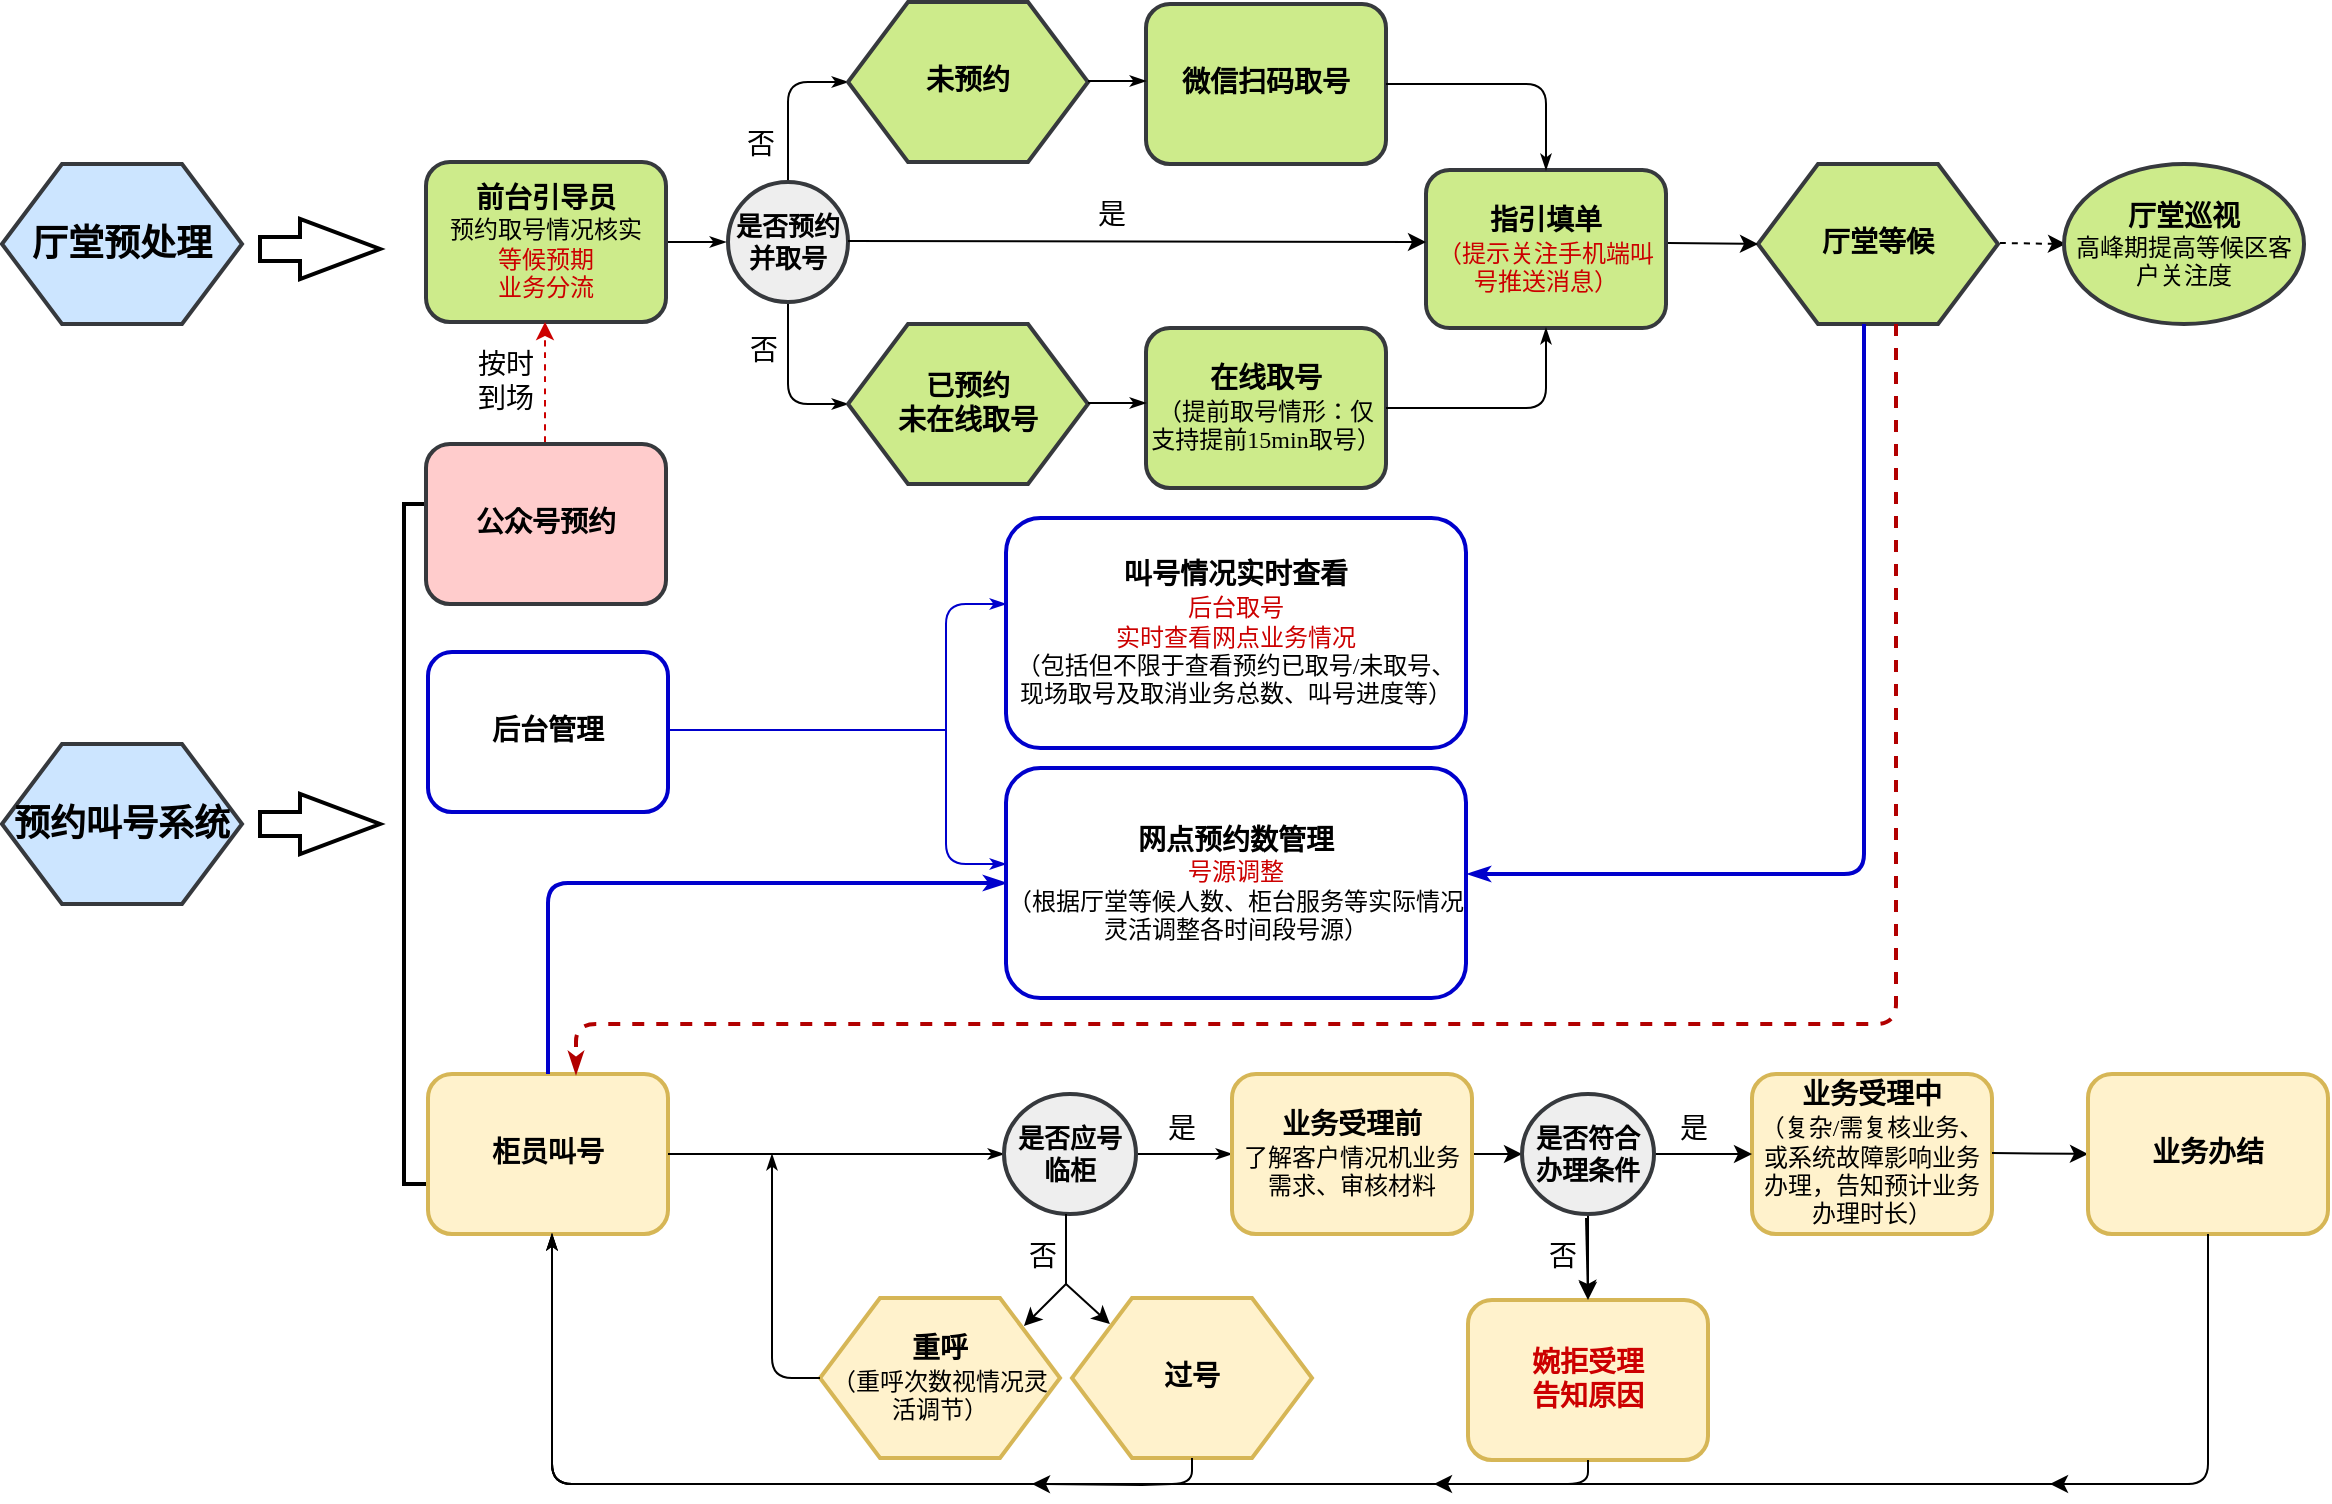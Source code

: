 <mxfile version="20.2.5" type="github">
  <diagram name="Page-1" id="8ce9d11a-91a2-4d17-14d8-a56ed91bf033">
    <mxGraphModel dx="2526" dy="1764" grid="1" gridSize="10" guides="1" tooltips="1" connect="1" arrows="1" fold="1" page="1" pageScale="1" pageWidth="1100" pageHeight="850" background="none" math="0" shadow="0">
      <root>
        <mxCell id="0" />
        <mxCell id="1" parent="0" />
        <mxCell id="17ea667e15c223fc-1" value="&lt;font style=&quot;font-size: 18px;&quot;&gt;&lt;b&gt;厅堂预处理&lt;/b&gt;&lt;/font&gt;" style="shape=hexagon;perimeter=hexagonPerimeter;whiteSpace=wrap;html=1;rounded=0;shadow=0;labelBackgroundColor=none;strokeWidth=2;fontFamily=Verdana;fontSize=12;align=center;fillColor=#cce5ff;strokeColor=#36393d;" parent="1" vertex="1">
          <mxGeometry x="-12" y="-140" width="120" height="80" as="geometry" />
        </mxCell>
        <mxCell id="17ea667e15c223fc-29" style="edgeStyle=orthogonalEdgeStyle;rounded=1;html=1;labelBackgroundColor=none;startArrow=none;startFill=0;startSize=5;endArrow=classicThin;endFill=1;endSize=5;jettySize=auto;orthogonalLoop=1;strokeWidth=1;fontFamily=Verdana;fontSize=8;exitX=1;exitY=0.5;exitDx=0;exitDy=0;" parent="1" source="17ea667e15c223fc-2" edge="1">
          <mxGeometry relative="1" as="geometry">
            <mxPoint x="324" y="-101.5" as="sourcePoint" />
            <mxPoint x="350" y="-101" as="targetPoint" />
            <Array as="points" />
          </mxGeometry>
        </mxCell>
        <mxCell id="17ea667e15c223fc-2" value="&lt;font style=&quot;font-size: 14px;&quot;&gt;&lt;b&gt;前台引导员&lt;/b&gt;&lt;/font&gt;&lt;br&gt;预约取号情况核实&lt;br&gt;&lt;font color=&quot;#cc0000&quot;&gt;等候预期&lt;br&gt;业务分流&lt;/font&gt;" style="rounded=1;whiteSpace=wrap;html=1;shadow=0;labelBackgroundColor=none;strokeWidth=2;fontFamily=Verdana;fontSize=12;align=center;fillColor=#cdeb8b;strokeColor=#36393d;" parent="1" vertex="1">
          <mxGeometry x="200" y="-141" width="120" height="80" as="geometry" />
        </mxCell>
        <mxCell id="17ea667e15c223fc-30" style="edgeStyle=orthogonalEdgeStyle;rounded=1;html=1;labelBackgroundColor=none;startArrow=none;startFill=0;startSize=5;endArrow=classicThin;endFill=1;endSize=5;jettySize=auto;orthogonalLoop=1;strokeWidth=1;fontFamily=Verdana;fontSize=8" parent="1" source="17ea667e15c223fc-3" target="17ea667e15c223fc-5" edge="1">
          <mxGeometry relative="1" as="geometry">
            <Array as="points">
              <mxPoint x="381" y="-181" />
            </Array>
          </mxGeometry>
        </mxCell>
        <mxCell id="17ea667e15c223fc-31" style="edgeStyle=orthogonalEdgeStyle;rounded=1;html=1;labelBackgroundColor=none;startArrow=none;startFill=0;startSize=5;endArrow=classicThin;endFill=1;endSize=5;jettySize=auto;orthogonalLoop=1;strokeWidth=1;fontFamily=Verdana;fontSize=8;entryX=0;entryY=0.5;entryDx=0;entryDy=0;exitX=0.5;exitY=1;exitDx=0;exitDy=0;" parent="1" source="17ea667e15c223fc-3" target="17ea667e15c223fc-4" edge="1">
          <mxGeometry relative="1" as="geometry">
            <mxPoint x="321" y="-31" as="sourcePoint" />
            <mxPoint x="381" y="4" as="targetPoint" />
            <Array as="points">
              <mxPoint x="381" y="-20" />
            </Array>
          </mxGeometry>
        </mxCell>
        <mxCell id="17ea667e15c223fc-3" value="&lt;font style=&quot;font-size: 13px;&quot;&gt;&lt;b style=&quot;&quot;&gt;是否预约并取号&lt;/b&gt;&lt;/font&gt;" style="ellipse;whiteSpace=wrap;html=1;rounded=1;shadow=0;labelBackgroundColor=none;strokeWidth=2;fontFamily=Verdana;fontSize=12;align=center;fillColor=#eeeeee;strokeColor=#36393d;" parent="1" vertex="1">
          <mxGeometry x="351" y="-131" width="60" height="60" as="geometry" />
        </mxCell>
        <mxCell id="17ea667e15c223fc-4" value="&lt;b&gt;&lt;font style=&quot;font-size: 14px;&quot;&gt;已预约&lt;br&gt;未在线取号&lt;/font&gt;&lt;/b&gt;" style="shape=hexagon;perimeter=hexagonPerimeter;whiteSpace=wrap;html=1;rounded=0;shadow=0;labelBackgroundColor=none;strokeWidth=2;fontFamily=Verdana;fontSize=12;align=center;fillColor=#cdeb8b;strokeColor=#36393d;" parent="1" vertex="1">
          <mxGeometry x="411" y="-60" width="120" height="80" as="geometry" />
        </mxCell>
        <mxCell id="17ea667e15c223fc-5" value="&lt;font style=&quot;font-size: 14px;&quot;&gt;&lt;b&gt;未预约&lt;/b&gt;&lt;/font&gt;" style="shape=hexagon;perimeter=hexagonPerimeter;whiteSpace=wrap;html=1;rounded=0;shadow=0;labelBackgroundColor=none;strokeWidth=2;fontFamily=Verdana;fontSize=12;align=center;fillColor=#cdeb8b;strokeColor=#36393d;" parent="1" vertex="1">
          <mxGeometry x="411" y="-221" width="120" height="80" as="geometry" />
        </mxCell>
        <mxCell id="17ea667e15c223fc-7" value="&lt;b&gt;&lt;font style=&quot;font-size: 14px;&quot;&gt;在线取号&lt;/font&gt;&lt;/b&gt;&lt;br&gt;（提前取号情形：仅支持提前15min取号）" style="rounded=1;whiteSpace=wrap;html=1;shadow=0;labelBackgroundColor=none;strokeWidth=2;fontFamily=Verdana;fontSize=12;align=center;fillColor=#cdeb8b;strokeColor=#36393d;" parent="1" vertex="1">
          <mxGeometry x="560" y="-58" width="120" height="80" as="geometry" />
        </mxCell>
        <mxCell id="17ea667e15c223fc-8" value="&lt;font style=&quot;font-size: 14px;&quot;&gt;&lt;b&gt;微信扫码取号&lt;/b&gt;&lt;/font&gt;" style="rounded=1;whiteSpace=wrap;html=1;shadow=0;labelBackgroundColor=none;strokeWidth=2;fontFamily=Verdana;fontSize=12;align=center;fillColor=#cdeb8b;strokeColor=#36393d;" parent="1" vertex="1">
          <mxGeometry x="560" y="-220" width="120" height="80" as="geometry" />
        </mxCell>
        <mxCell id="17ea667e15c223fc-11" value="&lt;b&gt;&lt;font style=&quot;font-size: 14px;&quot;&gt;厅堂等候&lt;/font&gt;&lt;/b&gt;" style="shape=hexagon;perimeter=hexagonPerimeter;whiteSpace=wrap;html=1;rounded=0;shadow=0;labelBackgroundColor=none;strokeWidth=2;fontFamily=Verdana;fontSize=12;align=center;fillColor=#cdeb8b;strokeColor=#36393d;" parent="1" vertex="1">
          <mxGeometry x="866" y="-140" width="120" height="80" as="geometry" />
        </mxCell>
        <mxCell id="17ea667e15c223fc-12" value="&lt;font style=&quot;font-size: 14px;&quot;&gt;&lt;b&gt;柜员叫号&lt;/b&gt;&lt;/font&gt;" style="rounded=1;whiteSpace=wrap;html=1;shadow=0;labelBackgroundColor=none;strokeWidth=2;fontFamily=Verdana;fontSize=12;align=center;strokeColor=#d6b656;fillColor=#fff2cc;" parent="1" vertex="1">
          <mxGeometry x="201" y="315" width="120" height="80" as="geometry" />
        </mxCell>
        <mxCell id="17ea667e15c223fc-43" style="edgeStyle=orthogonalEdgeStyle;rounded=1;html=1;labelBackgroundColor=none;startArrow=none;startFill=0;startSize=5;endArrow=classicThin;endFill=1;endSize=5;jettySize=auto;orthogonalLoop=1;strokeWidth=1;fontFamily=Verdana;fontSize=8;exitX=1;exitY=0.5;exitDx=0;exitDy=0;entryX=0;entryY=0.5;entryDx=0;entryDy=0;strokeColor=#000000;" parent="1" source="17ea667e15c223fc-12" target="3DCjnCyaDHLxvpHJIkyQ-18" edge="1">
          <mxGeometry relative="1" as="geometry">
            <mxPoint x="423" y="355" as="sourcePoint" />
            <mxPoint x="523" y="355" as="targetPoint" />
            <Array as="points">
              <mxPoint x="383" y="355" />
              <mxPoint x="383" y="355" />
            </Array>
          </mxGeometry>
        </mxCell>
        <mxCell id="3DCjnCyaDHLxvpHJIkyQ-2" value="&lt;font style=&quot;font-size: 14px;&quot;&gt;&lt;b&gt;指引填单&lt;/b&gt;&lt;/font&gt;&lt;br&gt;&lt;font color=&quot;#cc0000&quot;&gt;（提示关注手机端叫号推送消息）&lt;/font&gt;" style="rounded=1;whiteSpace=wrap;html=1;shadow=0;labelBackgroundColor=none;strokeWidth=2;fontFamily=Verdana;fontSize=12;align=center;fillColor=#cdeb8b;strokeColor=#36393d;" vertex="1" parent="1">
          <mxGeometry x="700" y="-137" width="120" height="79" as="geometry" />
        </mxCell>
        <mxCell id="3DCjnCyaDHLxvpHJIkyQ-5" value="是" style="rounded=0;whiteSpace=wrap;html=1;fontSize=14;strokeColor=none;fillColor=none;" vertex="1" parent="1">
          <mxGeometry x="533" y="-130" width="20" height="30" as="geometry" />
        </mxCell>
        <mxCell id="3DCjnCyaDHLxvpHJIkyQ-7" value="否" style="rounded=0;whiteSpace=wrap;html=1;fontSize=14;strokeColor=none;fillColor=none;" vertex="1" parent="1">
          <mxGeometry x="359" y="-62" width="20" height="30" as="geometry" />
        </mxCell>
        <mxCell id="3DCjnCyaDHLxvpHJIkyQ-8" value="否" style="rounded=0;whiteSpace=wrap;html=1;fontSize=14;strokeColor=none;fillColor=none;" vertex="1" parent="1">
          <mxGeometry x="359" y="-164" width="17" height="28" as="geometry" />
        </mxCell>
        <mxCell id="3DCjnCyaDHLxvpHJIkyQ-18" value="&lt;font style=&quot;font-size: 13px;&quot;&gt;&lt;b style=&quot;&quot;&gt;是否应号临柜&lt;/b&gt;&lt;/font&gt;" style="ellipse;whiteSpace=wrap;html=1;rounded=1;shadow=0;labelBackgroundColor=none;strokeWidth=2;fontFamily=Verdana;fontSize=12;align=center;strokeColor=#36393d;fillColor=#eeeeee;" vertex="1" parent="1">
          <mxGeometry x="489" y="325" width="66" height="60" as="geometry" />
        </mxCell>
        <mxCell id="3DCjnCyaDHLxvpHJIkyQ-19" style="edgeStyle=orthogonalEdgeStyle;rounded=1;html=1;labelBackgroundColor=none;startArrow=none;startFill=0;startSize=5;endArrow=classicThin;endFill=1;endSize=5;jettySize=auto;orthogonalLoop=1;strokeWidth=1;fontFamily=Verdana;fontSize=8;strokeColor=#000000;" edge="1" parent="1">
          <mxGeometry relative="1" as="geometry">
            <mxPoint x="556" y="355" as="sourcePoint" />
            <mxPoint x="603" y="355" as="targetPoint" />
            <Array as="points" />
          </mxGeometry>
        </mxCell>
        <mxCell id="3DCjnCyaDHLxvpHJIkyQ-20" value="是" style="rounded=0;whiteSpace=wrap;html=1;fontSize=14;strokeColor=none;fillColor=none;" vertex="1" parent="1">
          <mxGeometry x="563" y="332" width="30" height="20" as="geometry" />
        </mxCell>
        <mxCell id="3DCjnCyaDHLxvpHJIkyQ-23" value="&lt;font style=&quot;font-size: 14px;&quot;&gt;&lt;b&gt;重呼&lt;br&gt;&lt;/b&gt;&lt;/font&gt;（重呼次数视情况灵活调节）" style="shape=hexagon;perimeter=hexagonPerimeter;whiteSpace=wrap;html=1;rounded=0;shadow=0;labelBackgroundColor=none;strokeWidth=2;fontFamily=Verdana;fontSize=12;align=center;strokeColor=#d6b656;fillColor=#fff2cc;" vertex="1" parent="1">
          <mxGeometry x="397" y="427" width="120" height="80" as="geometry" />
        </mxCell>
        <mxCell id="3DCjnCyaDHLxvpHJIkyQ-25" value="否" style="rounded=0;whiteSpace=wrap;html=1;fontSize=14;strokeColor=none;fillColor=none;" vertex="1" parent="1">
          <mxGeometry x="500" y="392" width="17" height="28" as="geometry" />
        </mxCell>
        <mxCell id="3DCjnCyaDHLxvpHJIkyQ-28" value="" style="endArrow=none;html=1;rounded=0;fontSize=14;strokeColor=#000000;" edge="1" parent="1">
          <mxGeometry width="50" height="50" relative="1" as="geometry">
            <mxPoint x="520" y="420" as="sourcePoint" />
            <mxPoint x="520" y="385" as="targetPoint" />
            <Array as="points">
              <mxPoint x="520" y="385" />
            </Array>
          </mxGeometry>
        </mxCell>
        <mxCell id="3DCjnCyaDHLxvpHJIkyQ-29" value="" style="endArrow=classic;html=1;rounded=0;fontSize=14;entryX=0.758;entryY=0.013;entryDx=0;entryDy=0;entryPerimeter=0;strokeColor=#000000;" edge="1" parent="1">
          <mxGeometry width="50" height="50" relative="1" as="geometry">
            <mxPoint x="520" y="420" as="sourcePoint" />
            <mxPoint x="498.96" y="441.04" as="targetPoint" />
          </mxGeometry>
        </mxCell>
        <mxCell id="3DCjnCyaDHLxvpHJIkyQ-31" value="&lt;font style=&quot;font-size: 14px;&quot;&gt;&lt;b&gt;过号&lt;br&gt;&lt;/b&gt;&lt;/font&gt;" style="shape=hexagon;perimeter=hexagonPerimeter;whiteSpace=wrap;html=1;rounded=0;shadow=0;labelBackgroundColor=none;strokeWidth=2;fontFamily=Verdana;fontSize=12;align=center;strokeColor=#d6b656;fillColor=#fff2cc;" vertex="1" parent="1">
          <mxGeometry x="523" y="427" width="120" height="80" as="geometry" />
        </mxCell>
        <mxCell id="3DCjnCyaDHLxvpHJIkyQ-32" value="" style="endArrow=classic;html=1;rounded=0;fontSize=14;entryX=0.158;entryY=0.163;entryDx=0;entryDy=0;entryPerimeter=0;strokeColor=#000000;" edge="1" parent="1" target="3DCjnCyaDHLxvpHJIkyQ-31">
          <mxGeometry width="50" height="50" relative="1" as="geometry">
            <mxPoint x="520" y="420" as="sourcePoint" />
            <mxPoint x="550" y="441" as="targetPoint" />
          </mxGeometry>
        </mxCell>
        <mxCell id="3DCjnCyaDHLxvpHJIkyQ-35" style="edgeStyle=orthogonalEdgeStyle;rounded=0;orthogonalLoop=1;jettySize=auto;html=1;exitX=1;exitY=0.5;exitDx=0;exitDy=0;fontSize=14;startArrow=none;startFill=0;strokeColor=#000000;" edge="1" parent="1" source="3DCjnCyaDHLxvpHJIkyQ-34">
          <mxGeometry relative="1" as="geometry">
            <mxPoint x="748" y="355" as="targetPoint" />
          </mxGeometry>
        </mxCell>
        <mxCell id="3DCjnCyaDHLxvpHJIkyQ-34" value="&lt;font style=&quot;font-size: 14px;&quot;&gt;&lt;b&gt;业务受理前&lt;/b&gt;&lt;/font&gt;&lt;br&gt;了解客户情况机业务需求、审核材料" style="rounded=1;whiteSpace=wrap;html=1;shadow=0;labelBackgroundColor=none;strokeWidth=2;fontFamily=Verdana;fontSize=12;align=center;strokeColor=#d6b656;fillColor=#fff2cc;" vertex="1" parent="1">
          <mxGeometry x="603" y="315" width="120" height="80" as="geometry" />
        </mxCell>
        <mxCell id="3DCjnCyaDHLxvpHJIkyQ-37" value="&lt;b&gt;&lt;font style=&quot;font-size: 14px;&quot; color=&quot;#cc0000&quot;&gt;婉拒受理&lt;br&gt;告知原因&lt;/font&gt;&lt;/b&gt;" style="rounded=1;whiteSpace=wrap;html=1;shadow=0;labelBackgroundColor=none;strokeWidth=2;fontFamily=Verdana;fontSize=12;align=center;strokeColor=#d6b656;fillColor=#fff2cc;" vertex="1" parent="1">
          <mxGeometry x="721" y="428" width="120" height="80" as="geometry" />
        </mxCell>
        <mxCell id="3DCjnCyaDHLxvpHJIkyQ-38" value="&lt;font style=&quot;font-size: 14px;&quot;&gt;&lt;b&gt;业务受理中&lt;/b&gt;&lt;/font&gt;&lt;br&gt;（复杂/需复核业务、或系统故障影响业务办理，告知预计业务办理时长）" style="rounded=1;whiteSpace=wrap;html=1;shadow=0;labelBackgroundColor=none;strokeWidth=2;fontFamily=Verdana;fontSize=12;align=center;strokeColor=#d6b656;fillColor=#fff2cc;" vertex="1" parent="1">
          <mxGeometry x="863" y="315" width="120" height="80" as="geometry" />
        </mxCell>
        <mxCell id="3DCjnCyaDHLxvpHJIkyQ-39" style="edgeStyle=orthogonalEdgeStyle;rounded=0;orthogonalLoop=1;jettySize=auto;html=1;exitX=1;exitY=0.5;exitDx=0;exitDy=0;fontSize=14;startArrow=none;startFill=0;entryX=0;entryY=0.5;entryDx=0;entryDy=0;strokeColor=#000000;" edge="1" parent="1" target="3DCjnCyaDHLxvpHJIkyQ-40">
          <mxGeometry relative="1" as="geometry">
            <mxPoint x="1023" y="355" as="targetPoint" />
            <mxPoint x="983" y="354.5" as="sourcePoint" />
            <Array as="points" />
          </mxGeometry>
        </mxCell>
        <mxCell id="3DCjnCyaDHLxvpHJIkyQ-40" value="&lt;font style=&quot;font-size: 14px;&quot;&gt;&lt;b&gt;业务办结&lt;/b&gt;&lt;/font&gt;" style="rounded=1;whiteSpace=wrap;html=1;shadow=0;labelBackgroundColor=none;strokeWidth=2;fontFamily=Verdana;fontSize=12;align=center;fillColor=#fff2cc;strokeColor=#d6b656;" vertex="1" parent="1">
          <mxGeometry x="1031" y="315" width="120" height="80" as="geometry" />
        </mxCell>
        <mxCell id="3DCjnCyaDHLxvpHJIkyQ-45" value="是" style="rounded=0;whiteSpace=wrap;html=1;fontSize=14;strokeColor=none;fillColor=none;" vertex="1" parent="1">
          <mxGeometry x="819" y="332" width="30" height="20" as="geometry" />
        </mxCell>
        <mxCell id="3DCjnCyaDHLxvpHJIkyQ-47" value="" style="edgeStyle=orthogonalEdgeStyle;rounded=0;orthogonalLoop=1;jettySize=auto;html=1;fontSize=12;startArrow=none;startFill=0;strokeColor=#000000;" edge="1" parent="1" source="3DCjnCyaDHLxvpHJIkyQ-46">
          <mxGeometry relative="1" as="geometry">
            <mxPoint x="863" y="355" as="targetPoint" />
          </mxGeometry>
        </mxCell>
        <mxCell id="3DCjnCyaDHLxvpHJIkyQ-103" value="" style="edgeStyle=orthogonalEdgeStyle;curved=1;rounded=0;orthogonalLoop=1;jettySize=auto;html=1;fontSize=14;fontColor=#CC0000;startArrow=none;startFill=0;strokeColor=#000000;strokeWidth=1;" edge="1" parent="1" source="3DCjnCyaDHLxvpHJIkyQ-46" target="3DCjnCyaDHLxvpHJIkyQ-37">
          <mxGeometry relative="1" as="geometry" />
        </mxCell>
        <mxCell id="3DCjnCyaDHLxvpHJIkyQ-46" value="&lt;font style=&quot;font-size: 13px;&quot;&gt;&lt;b style=&quot;&quot;&gt;是否符合办理条件&lt;/b&gt;&lt;/font&gt;" style="ellipse;whiteSpace=wrap;html=1;rounded=1;shadow=0;labelBackgroundColor=none;strokeWidth=2;fontFamily=Verdana;fontSize=12;align=center;strokeColor=#36393d;fillColor=#eeeeee;" vertex="1" parent="1">
          <mxGeometry x="748" y="325" width="66" height="60" as="geometry" />
        </mxCell>
        <mxCell id="3DCjnCyaDHLxvpHJIkyQ-53" value="" style="endArrow=classic;html=1;rounded=0;fontSize=12;" edge="1" parent="1">
          <mxGeometry width="50" height="50" relative="1" as="geometry">
            <mxPoint x="573" y="520" as="sourcePoint" />
            <mxPoint x="503" y="520" as="targetPoint" />
            <Array as="points">
              <mxPoint x="558" y="520.5" />
            </Array>
          </mxGeometry>
        </mxCell>
        <mxCell id="3DCjnCyaDHLxvpHJIkyQ-55" value="" style="endArrow=classic;html=1;rounded=0;fontSize=12;" edge="1" parent="1">
          <mxGeometry width="50" height="50" relative="1" as="geometry">
            <mxPoint x="774" y="520" as="sourcePoint" />
            <mxPoint x="704" y="520" as="targetPoint" />
            <Array as="points">
              <mxPoint x="719" y="520" />
            </Array>
          </mxGeometry>
        </mxCell>
        <mxCell id="3DCjnCyaDHLxvpHJIkyQ-57" value="" style="endArrow=classic;html=1;rounded=0;fontSize=12;" edge="1" parent="1">
          <mxGeometry width="50" height="50" relative="1" as="geometry">
            <mxPoint x="1082" y="520" as="sourcePoint" />
            <mxPoint x="1012" y="520" as="targetPoint" />
          </mxGeometry>
        </mxCell>
        <mxCell id="3DCjnCyaDHLxvpHJIkyQ-59" style="edgeStyle=orthogonalEdgeStyle;rounded=1;html=1;labelBackgroundColor=none;startArrow=none;startFill=0;startSize=5;endArrow=classicThin;endFill=1;endSize=5;jettySize=auto;orthogonalLoop=1;strokeWidth=1;fontFamily=Verdana;fontSize=8;exitX=0.5;exitY=1;exitDx=0;exitDy=0;strokeColor=#000000;" edge="1" parent="1" source="3DCjnCyaDHLxvpHJIkyQ-40">
          <mxGeometry relative="1" as="geometry">
            <Array as="points">
              <mxPoint x="1091" y="520" />
              <mxPoint x="263" y="520" />
            </Array>
            <mxPoint x="1143" y="395" as="sourcePoint" />
            <mxPoint x="263" y="395" as="targetPoint" />
          </mxGeometry>
        </mxCell>
        <mxCell id="3DCjnCyaDHLxvpHJIkyQ-60" style="edgeStyle=orthogonalEdgeStyle;rounded=1;html=1;labelBackgroundColor=none;startArrow=none;startFill=0;startSize=5;endArrow=classicThin;endFill=1;endSize=5;jettySize=auto;orthogonalLoop=1;strokeWidth=1;fontFamily=Verdana;fontSize=8;exitX=0.5;exitY=1;exitDx=0;exitDy=0;strokeColor=#000000;" edge="1" parent="1" source="3DCjnCyaDHLxvpHJIkyQ-37">
          <mxGeometry relative="1" as="geometry">
            <Array as="points">
              <mxPoint x="781" y="520" />
              <mxPoint x="263" y="520" />
            </Array>
            <mxPoint x="803" y="565" as="sourcePoint" />
            <mxPoint x="263" y="395" as="targetPoint" />
          </mxGeometry>
        </mxCell>
        <mxCell id="3DCjnCyaDHLxvpHJIkyQ-62" style="edgeStyle=orthogonalEdgeStyle;rounded=1;html=1;labelBackgroundColor=none;startArrow=none;startFill=0;startSize=5;endArrow=classicThin;endFill=1;endSize=5;jettySize=auto;orthogonalLoop=1;strokeWidth=1;fontFamily=Verdana;fontSize=8;exitX=0.5;exitY=1;exitDx=0;exitDy=0;strokeColor=#000000;" edge="1" parent="1" source="3DCjnCyaDHLxvpHJIkyQ-31">
          <mxGeometry relative="1" as="geometry">
            <Array as="points">
              <mxPoint x="583" y="520" />
              <mxPoint x="263" y="520" />
            </Array>
            <mxPoint x="593" y="535" as="sourcePoint" />
            <mxPoint x="263" y="395" as="targetPoint" />
          </mxGeometry>
        </mxCell>
        <mxCell id="3DCjnCyaDHLxvpHJIkyQ-64" style="edgeStyle=orthogonalEdgeStyle;rounded=1;html=1;labelBackgroundColor=none;startArrow=none;startFill=0;startSize=5;endArrow=classicThin;endFill=1;endSize=5;jettySize=auto;orthogonalLoop=1;strokeWidth=1;fontFamily=Verdana;fontSize=8;exitX=0;exitY=0.5;exitDx=0;exitDy=0;strokeColor=#000000;" edge="1" parent="1" source="3DCjnCyaDHLxvpHJIkyQ-23">
          <mxGeometry relative="1" as="geometry">
            <Array as="points">
              <mxPoint x="373" y="467" />
            </Array>
            <mxPoint x="398" y="487" as="sourcePoint" />
            <mxPoint x="373" y="355" as="targetPoint" />
          </mxGeometry>
        </mxCell>
        <mxCell id="3DCjnCyaDHLxvpHJIkyQ-69" style="edgeStyle=orthogonalEdgeStyle;rounded=1;html=1;labelBackgroundColor=none;startArrow=none;startFill=0;startSize=5;endArrow=classicThin;endFill=1;endSize=5;jettySize=auto;orthogonalLoop=1;strokeWidth=1;fontFamily=Verdana;fontSize=8" edge="1" parent="1">
          <mxGeometry relative="1" as="geometry">
            <mxPoint x="531" y="-20.5" as="sourcePoint" />
            <mxPoint x="560" y="-20" as="targetPoint" />
          </mxGeometry>
        </mxCell>
        <mxCell id="3DCjnCyaDHLxvpHJIkyQ-71" value="" style="endArrow=classic;html=1;rounded=0;fontSize=18;curved=1;" edge="1" parent="1">
          <mxGeometry width="50" height="50" relative="1" as="geometry">
            <mxPoint x="411" y="-101.5" as="sourcePoint" />
            <mxPoint x="700" y="-101" as="targetPoint" />
          </mxGeometry>
        </mxCell>
        <mxCell id="3DCjnCyaDHLxvpHJIkyQ-72" value="" style="endArrow=classic;html=1;rounded=0;fontSize=18;curved=1;entryX=0;entryY=0.5;entryDx=0;entryDy=0;" edge="1" parent="1" target="17ea667e15c223fc-11">
          <mxGeometry width="50" height="50" relative="1" as="geometry">
            <mxPoint x="821" y="-100.5" as="sourcePoint" />
            <mxPoint x="861" y="-100" as="targetPoint" />
          </mxGeometry>
        </mxCell>
        <mxCell id="3DCjnCyaDHLxvpHJIkyQ-73" style="edgeStyle=orthogonalEdgeStyle;rounded=1;html=1;labelBackgroundColor=none;startArrow=none;startFill=0;startSize=5;endArrow=classicThin;endFill=1;endSize=5;jettySize=auto;orthogonalLoop=1;strokeWidth=1;fontFamily=Verdana;fontSize=8;entryX=0.5;entryY=1;entryDx=0;entryDy=0;exitX=1;exitY=0.5;exitDx=0;exitDy=0;" edge="1" parent="1" source="17ea667e15c223fc-7" target="3DCjnCyaDHLxvpHJIkyQ-2">
          <mxGeometry relative="1" as="geometry">
            <mxPoint x="723" y="-41" as="sourcePoint" />
            <mxPoint x="753" y="29" as="targetPoint" />
            <Array as="points">
              <mxPoint x="760" y="-18" />
            </Array>
          </mxGeometry>
        </mxCell>
        <mxCell id="3DCjnCyaDHLxvpHJIkyQ-74" style="edgeStyle=orthogonalEdgeStyle;rounded=1;html=1;labelBackgroundColor=none;startArrow=none;startFill=0;startSize=5;endArrow=classicThin;endFill=1;endSize=5;jettySize=auto;orthogonalLoop=1;strokeWidth=1;fontFamily=Verdana;fontSize=8;exitX=1;exitY=0.5;exitDx=0;exitDy=0;entryX=0.5;entryY=0;entryDx=0;entryDy=0;" edge="1" parent="1" source="17ea667e15c223fc-8" target="3DCjnCyaDHLxvpHJIkyQ-2">
          <mxGeometry relative="1" as="geometry">
            <mxPoint x="710" y="-191" as="sourcePoint" />
            <mxPoint x="740" y="-251" as="targetPoint" />
            <Array as="points">
              <mxPoint x="760" y="-180" />
            </Array>
          </mxGeometry>
        </mxCell>
        <mxCell id="3DCjnCyaDHLxvpHJIkyQ-75" style="edgeStyle=orthogonalEdgeStyle;rounded=1;html=1;labelBackgroundColor=none;startArrow=none;startFill=0;startSize=5;endArrow=classicThin;endFill=1;endSize=5;jettySize=auto;orthogonalLoop=1;strokeWidth=2;fontFamily=Verdana;fontSize=8;dashed=1;fillColor=#e51400;strokeColor=#B20000;" edge="1" parent="1">
          <mxGeometry relative="1" as="geometry">
            <mxPoint x="935" y="-60" as="sourcePoint" />
            <mxPoint x="275" y="315" as="targetPoint" />
            <Array as="points">
              <mxPoint x="935" y="-60" />
              <mxPoint x="935" y="290" />
              <mxPoint x="275" y="290" />
            </Array>
          </mxGeometry>
        </mxCell>
        <mxCell id="3DCjnCyaDHLxvpHJIkyQ-77" value="" style="endArrow=classic;html=1;rounded=0;fontSize=18;curved=1;dashed=1;" edge="1" parent="1">
          <mxGeometry width="50" height="50" relative="1" as="geometry">
            <mxPoint x="987" y="-100.5" as="sourcePoint" />
            <mxPoint x="1020" y="-100" as="targetPoint" />
          </mxGeometry>
        </mxCell>
        <mxCell id="3DCjnCyaDHLxvpHJIkyQ-78" value="&lt;font style=&quot;&quot;&gt;&lt;span style=&quot;font-weight: bold; font-size: 14px;&quot;&gt;网点预约数管理&lt;/span&gt;&lt;br&gt;&lt;font color=&quot;#cc0000&quot; style=&quot;font-size: 12px;&quot;&gt;号源调整&lt;/font&gt;&lt;br&gt;&lt;font style=&quot;font-size: 12px;&quot;&gt;（根据厅堂等候人数、柜台服务等实际情况灵活调整各时间段号源）&lt;/font&gt;&lt;br&gt;&lt;/font&gt;" style="rounded=1;whiteSpace=wrap;html=1;shadow=0;labelBackgroundColor=none;strokeWidth=2;fontFamily=Verdana;fontSize=12;align=center;strokeColor=#0000CC;" vertex="1" parent="1">
          <mxGeometry x="490" y="162" width="230" height="115" as="geometry" />
        </mxCell>
        <mxCell id="3DCjnCyaDHLxvpHJIkyQ-79" value="&lt;font color=&quot;#000000&quot; style=&quot;&quot;&gt;&lt;span style=&quot;font-weight: bold; font-size: 14px;&quot;&gt;厅堂巡视&lt;/span&gt;&lt;br&gt;&lt;font style=&quot;font-size: 12px;&quot;&gt;高峰期提高等候区客户关注度&lt;/font&gt;&lt;br&gt;&lt;/font&gt;" style="ellipse;whiteSpace=wrap;html=1;fontSize=12;fillColor=#cdeb8b;strokeWidth=2;strokeColor=#36393d;" vertex="1" parent="1">
          <mxGeometry x="1019" y="-140" width="120" height="80" as="geometry" />
        </mxCell>
        <mxCell id="3DCjnCyaDHLxvpHJIkyQ-80" value="&lt;font style=&quot;&quot;&gt;&lt;span style=&quot;font-weight: bold; font-size: 14px;&quot;&gt;叫号情况实时查看&lt;/span&gt;&lt;br&gt;&lt;font color=&quot;#cc0000&quot;&gt;后台取号&lt;br&gt;实时查看网点业务情况&lt;br&gt;&lt;/font&gt;（包括但不限于查看预约已取号/未取号、现场取号及取消业务总数、叫号进度等）&lt;br&gt;&lt;/font&gt;" style="rounded=1;whiteSpace=wrap;html=1;shadow=0;labelBackgroundColor=none;strokeWidth=2;fontFamily=Verdana;fontSize=12;align=center;strokeColor=#0000CC;" vertex="1" parent="1">
          <mxGeometry x="490" y="37" width="230" height="115" as="geometry" />
        </mxCell>
        <mxCell id="3DCjnCyaDHLxvpHJIkyQ-83" style="edgeStyle=orthogonalEdgeStyle;rounded=1;html=1;labelBackgroundColor=none;startArrow=none;startFill=0;startSize=5;endArrow=classicThin;endFill=1;endSize=5;jettySize=auto;orthogonalLoop=1;strokeWidth=2;fontFamily=Verdana;fontSize=8;strokeColor=#0000CC;" edge="1" parent="1">
          <mxGeometry relative="1" as="geometry">
            <mxPoint x="919" y="-60" as="sourcePoint" />
            <mxPoint x="721" y="215" as="targetPoint" />
            <Array as="points">
              <mxPoint x="919" y="215" />
            </Array>
          </mxGeometry>
        </mxCell>
        <mxCell id="3DCjnCyaDHLxvpHJIkyQ-84" style="edgeStyle=orthogonalEdgeStyle;rounded=1;html=1;labelBackgroundColor=none;startArrow=none;startFill=0;startSize=5;endArrow=classicThin;endFill=1;endSize=5;jettySize=auto;orthogonalLoop=1;strokeWidth=2;fontFamily=Verdana;fontSize=8;entryX=0;entryY=0.5;entryDx=0;entryDy=0;exitX=0.5;exitY=0;exitDx=0;exitDy=0;strokeColor=#0000CC;" edge="1" parent="1" source="17ea667e15c223fc-12" target="3DCjnCyaDHLxvpHJIkyQ-78">
          <mxGeometry relative="1" as="geometry">
            <mxPoint x="250" y="330" as="sourcePoint" />
            <mxPoint x="260" y="335" as="targetPoint" />
            <Array as="points">
              <mxPoint x="261" y="220" />
            </Array>
          </mxGeometry>
        </mxCell>
        <mxCell id="3DCjnCyaDHLxvpHJIkyQ-85" style="edgeStyle=orthogonalEdgeStyle;rounded=1;html=1;labelBackgroundColor=none;startArrow=none;startFill=0;startSize=5;endArrow=classicThin;endFill=1;endSize=5;jettySize=auto;orthogonalLoop=1;strokeWidth=1;fontFamily=Verdana;fontSize=8;entryX=0;entryY=0.5;entryDx=0;entryDy=0;exitX=0.5;exitY=1;exitDx=0;exitDy=0;strokeColor=#0000CC;" edge="1" parent="1">
          <mxGeometry relative="1" as="geometry">
            <mxPoint x="460" y="140" as="sourcePoint" />
            <mxPoint x="490" y="210" as="targetPoint" />
            <Array as="points">
              <mxPoint x="460" y="210" />
            </Array>
          </mxGeometry>
        </mxCell>
        <mxCell id="3DCjnCyaDHLxvpHJIkyQ-86" style="edgeStyle=orthogonalEdgeStyle;rounded=1;html=1;labelBackgroundColor=none;startArrow=none;startFill=0;startSize=5;endArrow=classicThin;endFill=1;endSize=5;jettySize=auto;orthogonalLoop=1;strokeWidth=1;fontFamily=Verdana;fontSize=8;strokeColor=#0000CC;" edge="1" parent="1">
          <mxGeometry relative="1" as="geometry">
            <mxPoint x="460" y="140" as="sourcePoint" />
            <mxPoint x="490" y="80" as="targetPoint" />
            <Array as="points">
              <mxPoint x="460" y="80" />
            </Array>
          </mxGeometry>
        </mxCell>
        <mxCell id="3DCjnCyaDHLxvpHJIkyQ-87" value="" style="endArrow=none;html=1;rounded=0;fontSize=12;fontColor=#CC0000;strokeWidth=1;curved=1;strokeColor=#0000CC;" edge="1" parent="1">
          <mxGeometry width="50" height="50" relative="1" as="geometry">
            <mxPoint x="322" y="143" as="sourcePoint" />
            <mxPoint x="460" y="143" as="targetPoint" />
          </mxGeometry>
        </mxCell>
        <mxCell id="3DCjnCyaDHLxvpHJIkyQ-88" value="&lt;font style=&quot;font-size: 14px;&quot;&gt;&lt;b&gt;后台管理&lt;/b&gt;&lt;/font&gt;" style="rounded=1;whiteSpace=wrap;html=1;shadow=0;labelBackgroundColor=none;strokeWidth=2;fontFamily=Verdana;fontSize=12;align=center;strokeColor=#0000CC;" vertex="1" parent="1">
          <mxGeometry x="201" y="104" width="120" height="80" as="geometry" />
        </mxCell>
        <mxCell id="3DCjnCyaDHLxvpHJIkyQ-89" value="否" style="rounded=0;whiteSpace=wrap;html=1;fontSize=14;strokeColor=none;fillColor=none;" vertex="1" parent="1">
          <mxGeometry x="760" y="392" width="17" height="28" as="geometry" />
        </mxCell>
        <mxCell id="3DCjnCyaDHLxvpHJIkyQ-91" value="&lt;font style=&quot;font-size: 18px;&quot;&gt;&lt;b&gt;预约叫号系统&lt;/b&gt;&lt;/font&gt;" style="shape=hexagon;perimeter=hexagonPerimeter;whiteSpace=wrap;html=1;rounded=0;shadow=0;labelBackgroundColor=none;strokeWidth=2;fontFamily=Verdana;fontSize=12;align=center;fillColor=#cce5ff;strokeColor=#36393d;" vertex="1" parent="1">
          <mxGeometry x="-12" y="150" width="120" height="80" as="geometry" />
        </mxCell>
        <mxCell id="3DCjnCyaDHLxvpHJIkyQ-92" value="" style="strokeWidth=2;html=1;shape=mxgraph.flowchart.annotation_1;align=left;pointerEvents=1;fontSize=12;fontColor=#CC0000;fillColor=none;" vertex="1" parent="1">
          <mxGeometry x="189" y="30" width="11" height="340" as="geometry" />
        </mxCell>
        <mxCell id="3DCjnCyaDHLxvpHJIkyQ-93" value="" style="verticalLabelPosition=bottom;verticalAlign=top;html=1;strokeWidth=2;shape=mxgraph.arrows2.arrow;dy=0.6;dx=40;notch=0;fontSize=12;" vertex="1" parent="1">
          <mxGeometry x="117" y="-112.5" width="60" height="30" as="geometry" />
        </mxCell>
        <mxCell id="3DCjnCyaDHLxvpHJIkyQ-94" value="" style="verticalLabelPosition=bottom;verticalAlign=top;html=1;strokeWidth=2;shape=mxgraph.arrows2.arrow;dy=0.6;dx=40;notch=0;fontSize=12;" vertex="1" parent="1">
          <mxGeometry x="117" y="175" width="60" height="30" as="geometry" />
        </mxCell>
        <mxCell id="3DCjnCyaDHLxvpHJIkyQ-96" style="edgeStyle=orthogonalEdgeStyle;rounded=1;html=1;labelBackgroundColor=none;startArrow=none;startFill=0;startSize=5;endArrow=classicThin;endFill=1;endSize=5;jettySize=auto;orthogonalLoop=1;strokeWidth=1;fontFamily=Verdana;fontSize=8" edge="1" parent="1">
          <mxGeometry relative="1" as="geometry">
            <mxPoint x="531" y="-181.5" as="sourcePoint" />
            <mxPoint x="560" y="-181" as="targetPoint" />
          </mxGeometry>
        </mxCell>
        <mxCell id="3DCjnCyaDHLxvpHJIkyQ-98" value="&lt;font style=&quot;font-size: 14px;&quot;&gt;&lt;b&gt;公众号预约&lt;/b&gt;&lt;/font&gt;" style="rounded=1;whiteSpace=wrap;html=1;shadow=0;labelBackgroundColor=none;strokeWidth=2;fontFamily=Verdana;fontSize=12;align=center;strokeColor=#36393d;fillColor=#ffcccc;" vertex="1" parent="1">
          <mxGeometry x="200" width="120" height="80" as="geometry" />
        </mxCell>
        <mxCell id="3DCjnCyaDHLxvpHJIkyQ-99" value="" style="endArrow=classic;html=1;rounded=0;fontSize=18;curved=1;dashed=1;strokeColor=#CC0000;" edge="1" parent="1">
          <mxGeometry width="50" height="50" relative="1" as="geometry">
            <mxPoint x="259.5" y="-1" as="sourcePoint" />
            <mxPoint x="259.5" y="-61" as="targetPoint" />
          </mxGeometry>
        </mxCell>
        <mxCell id="3DCjnCyaDHLxvpHJIkyQ-100" value="按时到场" style="rounded=0;whiteSpace=wrap;html=1;fontSize=14;strokeColor=none;fillColor=none;" vertex="1" parent="1">
          <mxGeometry x="220" y="-47" width="40" height="30" as="geometry" />
        </mxCell>
        <mxCell id="3DCjnCyaDHLxvpHJIkyQ-101" value="" style="endArrow=classic;html=1;rounded=0;fontSize=14;fontColor=#CC0000;strokeColor=#000000;strokeWidth=1;curved=1;" edge="1" parent="1">
          <mxGeometry width="50" height="50" relative="1" as="geometry">
            <mxPoint x="780" y="387" as="sourcePoint" />
            <mxPoint x="781" y="427" as="targetPoint" />
          </mxGeometry>
        </mxCell>
      </root>
    </mxGraphModel>
  </diagram>
</mxfile>

